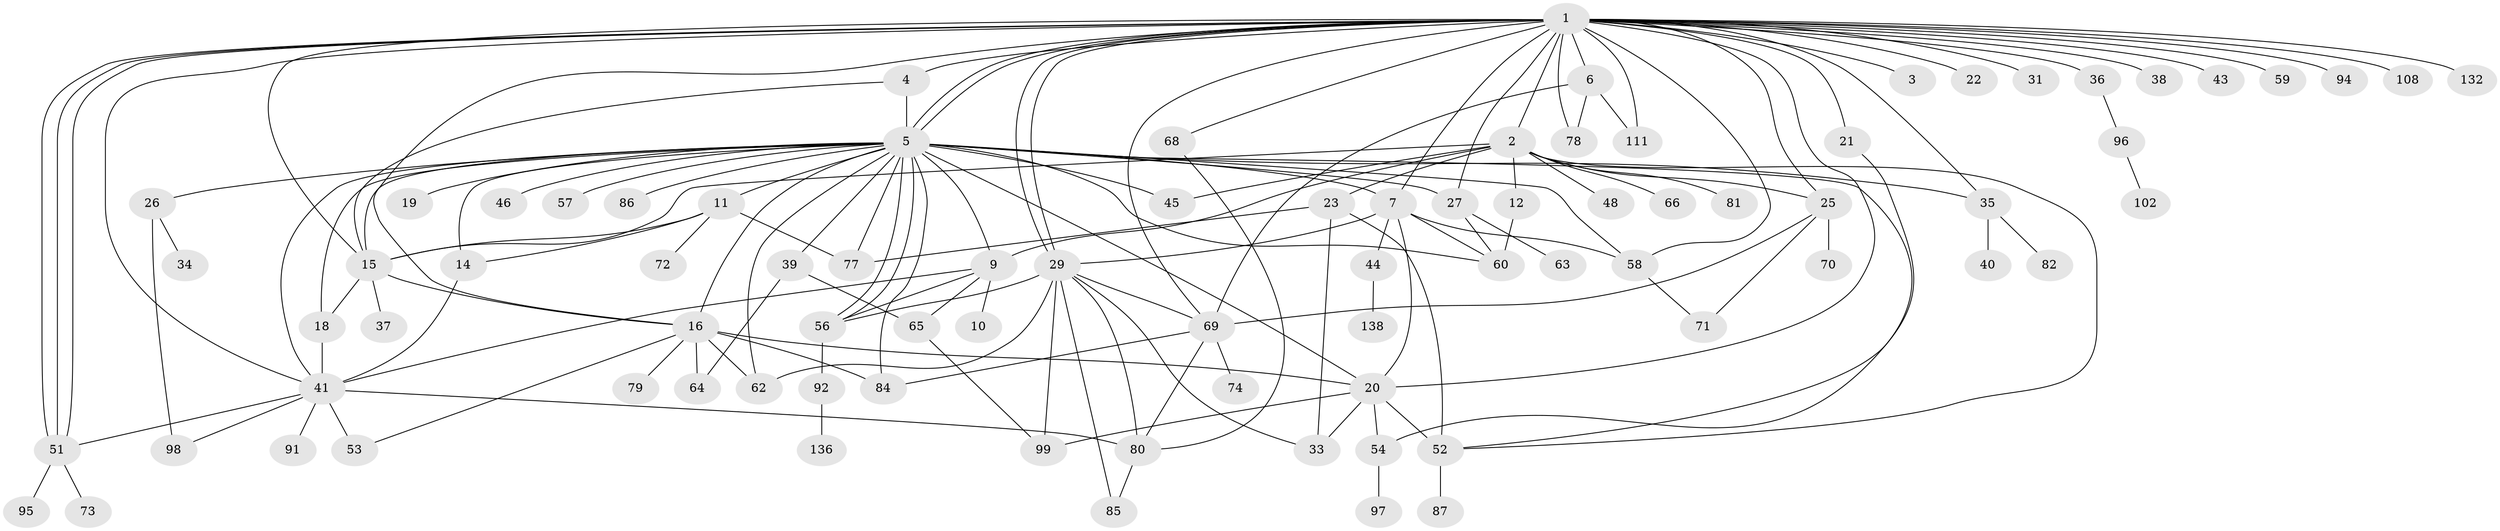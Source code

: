 // original degree distribution, {39: 0.0070921985815602835, 11: 0.014184397163120567, 1: 0.4326241134751773, 3: 0.14893617021276595, 26: 0.0070921985815602835, 4: 0.04964539007092199, 8: 0.02127659574468085, 6: 0.04964539007092199, 2: 0.18439716312056736, 14: 0.0070921985815602835, 7: 0.014184397163120567, 5: 0.06382978723404255}
// Generated by graph-tools (version 1.1) at 2025/18/03/04/25 18:18:18]
// undirected, 84 vertices, 147 edges
graph export_dot {
graph [start="1"]
  node [color=gray90,style=filled];
  1;
  2;
  3;
  4;
  5 [super="+17+101+135+125+126+128+8+13"];
  6;
  7;
  9 [super="+122+113"];
  10;
  11 [super="+24"];
  12;
  14;
  15;
  16 [super="+134+110+100"];
  18;
  19 [super="+107"];
  20 [super="+32"];
  21;
  22;
  23 [super="+130+28+55"];
  25 [super="+30"];
  26;
  27 [super="+50"];
  29 [super="+105+127+49"];
  31;
  33 [super="+89"];
  34;
  35 [super="+112"];
  36 [super="+76"];
  37;
  38;
  39;
  40 [super="+83"];
  41 [super="+47+42"];
  43;
  44;
  45;
  46;
  48;
  51;
  52;
  53;
  54;
  56 [super="+120"];
  57;
  58 [super="+131"];
  59;
  60;
  62 [super="+117"];
  63;
  64;
  65 [super="+93"];
  66;
  68;
  69 [super="+119+88"];
  70;
  71;
  72;
  73;
  74;
  77;
  78 [super="+123"];
  79;
  80;
  81;
  82;
  84 [super="+90"];
  85 [super="+124"];
  86;
  87;
  91;
  92;
  94;
  95;
  96;
  97;
  98;
  99;
  102;
  108;
  111 [super="+137"];
  132;
  136;
  138;
  1 -- 2;
  1 -- 3;
  1 -- 4;
  1 -- 5 [weight=3];
  1 -- 5;
  1 -- 6;
  1 -- 7;
  1 -- 15;
  1 -- 16;
  1 -- 20 [weight=2];
  1 -- 21;
  1 -- 22;
  1 -- 25;
  1 -- 29;
  1 -- 29;
  1 -- 31;
  1 -- 35;
  1 -- 36;
  1 -- 38;
  1 -- 43;
  1 -- 51;
  1 -- 51;
  1 -- 51;
  1 -- 58;
  1 -- 59;
  1 -- 68;
  1 -- 78;
  1 -- 94;
  1 -- 108;
  1 -- 111 [weight=2];
  1 -- 132;
  1 -- 41;
  1 -- 27;
  1 -- 69;
  2 -- 9;
  2 -- 12;
  2 -- 15;
  2 -- 23;
  2 -- 25;
  2 -- 45;
  2 -- 48;
  2 -- 52;
  2 -- 66;
  2 -- 81;
  4 -- 15;
  4 -- 5;
  5 -- 7;
  5 -- 11;
  5 -- 14;
  5 -- 18;
  5 -- 19;
  5 -- 27;
  5 -- 35;
  5 -- 52;
  5 -- 56;
  5 -- 56;
  5 -- 58;
  5 -- 60;
  5 -- 62;
  5 -- 20 [weight=2];
  5 -- 41;
  5 -- 39;
  5 -- 9;
  5 -- 46;
  5 -- 15;
  5 -- 16;
  5 -- 84;
  5 -- 86;
  5 -- 57;
  5 -- 26;
  5 -- 77;
  5 -- 45;
  6 -- 69;
  6 -- 78;
  6 -- 111;
  7 -- 44;
  7 -- 58;
  7 -- 60;
  7 -- 20;
  7 -- 29 [weight=2];
  9 -- 10;
  9 -- 56;
  9 -- 65;
  9 -- 41;
  11 -- 14;
  11 -- 15;
  11 -- 72;
  11 -- 77;
  12 -- 60;
  14 -- 41;
  15 -- 18;
  15 -- 37;
  15 -- 16;
  16 -- 20;
  16 -- 53;
  16 -- 62;
  16 -- 64;
  16 -- 79;
  16 -- 84;
  18 -- 41;
  20 -- 33;
  20 -- 99;
  20 -- 52;
  20 -- 54;
  21 -- 54;
  23 -- 33;
  23 -- 52 [weight=2];
  23 -- 77;
  25 -- 70;
  25 -- 71;
  25 -- 69;
  26 -- 34;
  26 -- 98;
  27 -- 60;
  27 -- 63;
  29 -- 99;
  29 -- 80;
  29 -- 69;
  29 -- 85;
  29 -- 62;
  29 -- 56;
  29 -- 33;
  35 -- 40;
  35 -- 82;
  36 -- 96;
  39 -- 64;
  39 -- 65;
  41 -- 80;
  41 -- 98;
  41 -- 51;
  41 -- 53 [weight=2];
  41 -- 91;
  44 -- 138;
  51 -- 73;
  51 -- 95;
  52 -- 87;
  54 -- 97;
  56 -- 92;
  58 -- 71;
  65 -- 99;
  68 -- 80;
  69 -- 74;
  69 -- 80;
  69 -- 84;
  80 -- 85;
  92 -- 136;
  96 -- 102;
}
